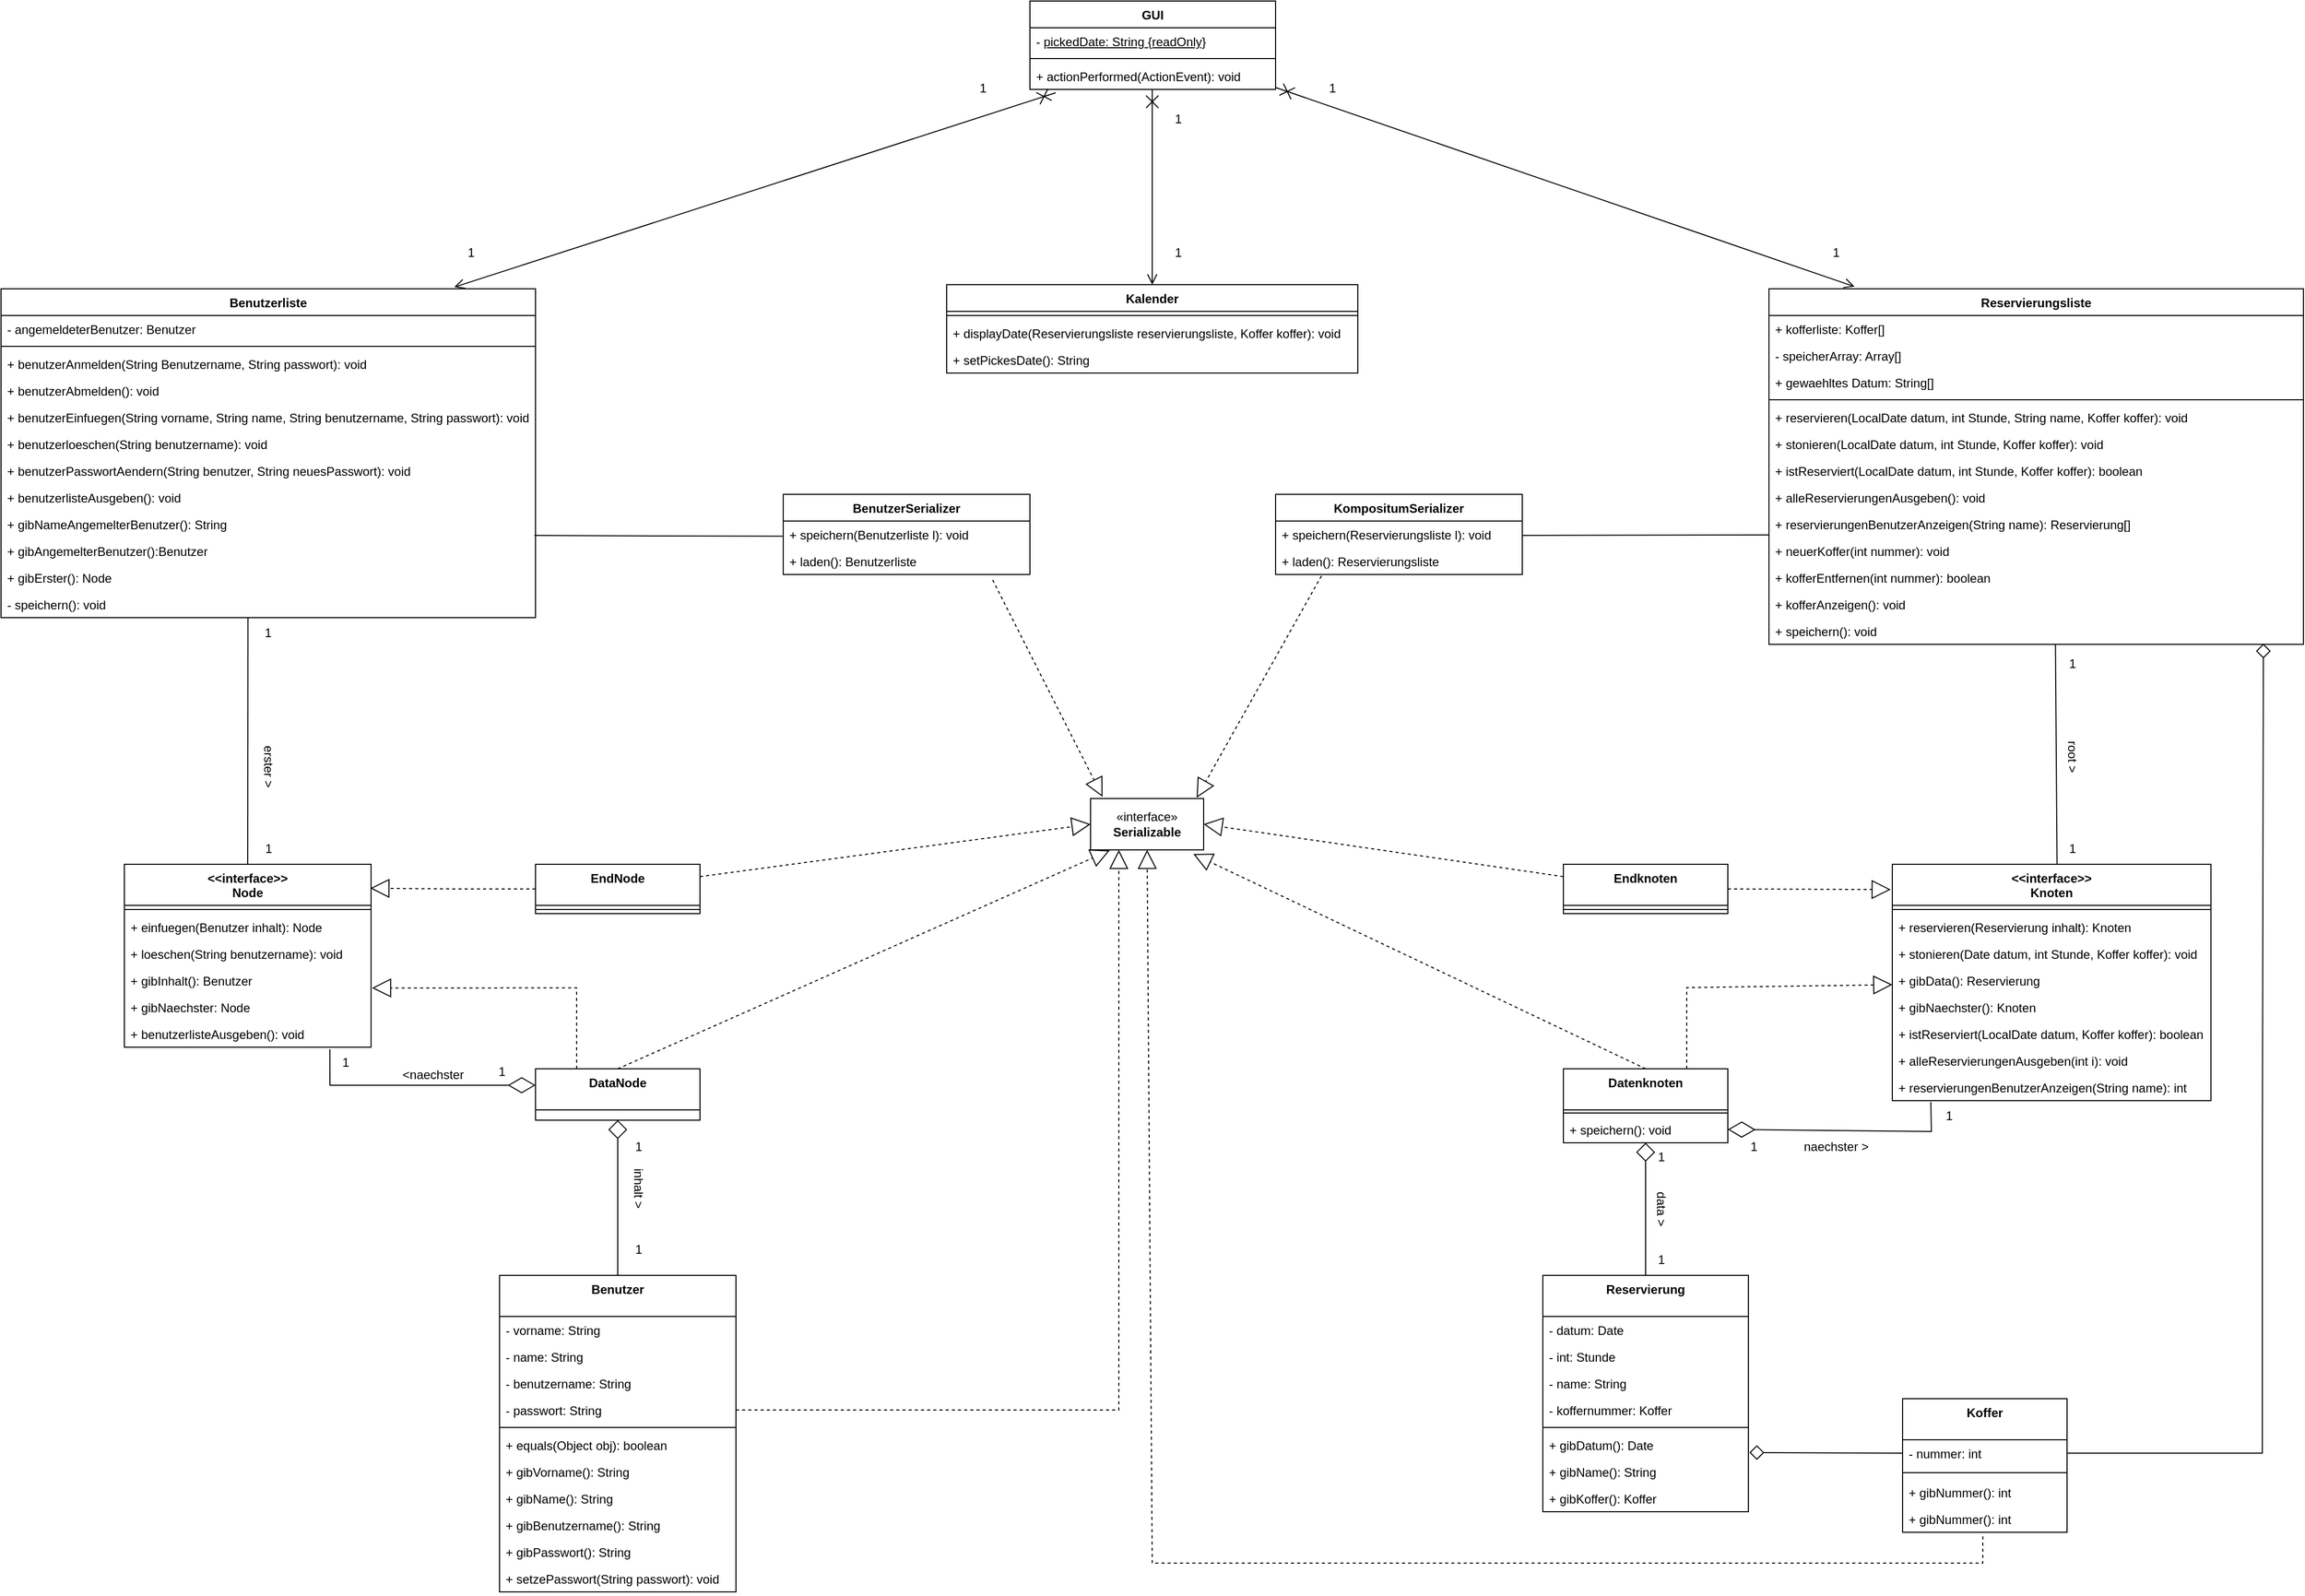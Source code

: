 <mxfile version="21.8.1" type="github">
  <diagram name="Seite-1" id="2Pnt4BpfulIpVQop6G8H">
    <mxGraphModel dx="3320" dy="3745" grid="1" gridSize="10" guides="1" tooltips="1" connect="1" arrows="1" fold="1" page="1" pageScale="1" pageWidth="827" pageHeight="1169" math="0" shadow="0">
      <root>
        <mxCell id="0" />
        <mxCell id="1" parent="0" />
        <mxCell id="GG09bQPDJOTjV2dfAbOx-1" value="Reservierung" style="swimlane;fontStyle=1;align=center;verticalAlign=top;childLayout=stackLayout;horizontal=1;startSize=40;horizontalStack=0;resizeParent=1;resizeParentMax=0;resizeLast=0;collapsible=1;marginBottom=0;" parent="1" vertex="1">
          <mxGeometry x="1621" y="1550" width="200" height="230" as="geometry" />
        </mxCell>
        <mxCell id="GG09bQPDJOTjV2dfAbOx-2" value="- datum: Date&#xa;" style="text;strokeColor=none;fillColor=none;align=left;verticalAlign=top;spacingLeft=4;spacingRight=4;overflow=hidden;rotatable=0;points=[[0,0.5],[1,0.5]];portConstraint=eastwest;" parent="GG09bQPDJOTjV2dfAbOx-1" vertex="1">
          <mxGeometry y="40" width="200" height="26" as="geometry" />
        </mxCell>
        <mxCell id="kT-lGZq59A2PqVAVqNMU-1" value="- int: Stunde" style="text;strokeColor=none;fillColor=none;align=left;verticalAlign=top;spacingLeft=4;spacingRight=4;overflow=hidden;rotatable=0;points=[[0,0.5],[1,0.5]];portConstraint=eastwest;" parent="GG09bQPDJOTjV2dfAbOx-1" vertex="1">
          <mxGeometry y="66" width="200" height="26" as="geometry" />
        </mxCell>
        <mxCell id="GG09bQPDJOTjV2dfAbOx-3" value="- name: String" style="text;strokeColor=none;fillColor=none;align=left;verticalAlign=top;spacingLeft=4;spacingRight=4;overflow=hidden;rotatable=0;points=[[0,0.5],[1,0.5]];portConstraint=eastwest;" parent="GG09bQPDJOTjV2dfAbOx-1" vertex="1">
          <mxGeometry y="92" width="200" height="26" as="geometry" />
        </mxCell>
        <mxCell id="GG09bQPDJOTjV2dfAbOx-4" value="- koffernummer: Koffer" style="text;strokeColor=none;fillColor=none;align=left;verticalAlign=top;spacingLeft=4;spacingRight=4;overflow=hidden;rotatable=0;points=[[0,0.5],[1,0.5]];portConstraint=eastwest;" parent="GG09bQPDJOTjV2dfAbOx-1" vertex="1">
          <mxGeometry y="118" width="200" height="26" as="geometry" />
        </mxCell>
        <mxCell id="GG09bQPDJOTjV2dfAbOx-5" value="" style="line;strokeWidth=1;fillColor=none;align=left;verticalAlign=middle;spacingTop=-1;spacingLeft=3;spacingRight=3;rotatable=0;labelPosition=right;points=[];portConstraint=eastwest;strokeColor=inherit;" parent="GG09bQPDJOTjV2dfAbOx-1" vertex="1">
          <mxGeometry y="144" width="200" height="8" as="geometry" />
        </mxCell>
        <mxCell id="GG09bQPDJOTjV2dfAbOx-6" value="+ gibDatum(): Date" style="text;strokeColor=none;fillColor=none;align=left;verticalAlign=top;spacingLeft=4;spacingRight=4;overflow=hidden;rotatable=0;points=[[0,0.5],[1,0.5]];portConstraint=eastwest;" parent="GG09bQPDJOTjV2dfAbOx-1" vertex="1">
          <mxGeometry y="152" width="200" height="26" as="geometry" />
        </mxCell>
        <mxCell id="KlfiDYNAokehNlhyUkAq-2" value="+ gibName(): String" style="text;strokeColor=none;fillColor=none;align=left;verticalAlign=top;spacingLeft=4;spacingRight=4;overflow=hidden;rotatable=0;points=[[0,0.5],[1,0.5]];portConstraint=eastwest;" parent="GG09bQPDJOTjV2dfAbOx-1" vertex="1">
          <mxGeometry y="178" width="200" height="26" as="geometry" />
        </mxCell>
        <mxCell id="KlfiDYNAokehNlhyUkAq-3" value="+ gibKoffer(): Koffer" style="text;strokeColor=none;fillColor=none;align=left;verticalAlign=top;spacingLeft=4;spacingRight=4;overflow=hidden;rotatable=0;points=[[0,0.5],[1,0.5]];portConstraint=eastwest;" parent="GG09bQPDJOTjV2dfAbOx-1" vertex="1">
          <mxGeometry y="204" width="200" height="26" as="geometry" />
        </mxCell>
        <mxCell id="GG09bQPDJOTjV2dfAbOx-7" value="Reservierungsliste" style="swimlane;fontStyle=1;align=center;verticalAlign=top;childLayout=stackLayout;horizontal=1;startSize=26;horizontalStack=0;resizeParent=1;resizeParentMax=0;resizeLast=0;collapsible=1;marginBottom=0;" parent="1" vertex="1">
          <mxGeometry x="1841" y="590" width="520" height="346" as="geometry" />
        </mxCell>
        <mxCell id="GG09bQPDJOTjV2dfAbOx-8" value="+ kofferliste: Koffer[]" style="text;strokeColor=none;fillColor=none;align=left;verticalAlign=top;spacingLeft=4;spacingRight=4;overflow=hidden;rotatable=0;points=[[0,0.5],[1,0.5]];portConstraint=eastwest;" parent="GG09bQPDJOTjV2dfAbOx-7" vertex="1">
          <mxGeometry y="26" width="520" height="26" as="geometry" />
        </mxCell>
        <mxCell id="srKQBvNYtge3SuWGFt8Q-2" value="- speicherArray: Array[]" style="text;strokeColor=none;fillColor=none;align=left;verticalAlign=top;spacingLeft=4;spacingRight=4;overflow=hidden;rotatable=0;points=[[0,0.5],[1,0.5]];portConstraint=eastwest;" parent="GG09bQPDJOTjV2dfAbOx-7" vertex="1">
          <mxGeometry y="52" width="520" height="26" as="geometry" />
        </mxCell>
        <mxCell id="srKQBvNYtge3SuWGFt8Q-1" value="+ gewaehltes Datum: String[]" style="text;strokeColor=none;fillColor=none;align=left;verticalAlign=top;spacingLeft=4;spacingRight=4;overflow=hidden;rotatable=0;points=[[0,0.5],[1,0.5]];portConstraint=eastwest;" parent="GG09bQPDJOTjV2dfAbOx-7" vertex="1">
          <mxGeometry y="78" width="520" height="26" as="geometry" />
        </mxCell>
        <mxCell id="GG09bQPDJOTjV2dfAbOx-9" value="" style="line;strokeWidth=1;fillColor=none;align=left;verticalAlign=middle;spacingTop=-1;spacingLeft=3;spacingRight=3;rotatable=0;labelPosition=right;points=[];portConstraint=eastwest;strokeColor=inherit;" parent="GG09bQPDJOTjV2dfAbOx-7" vertex="1">
          <mxGeometry y="104" width="520" height="8" as="geometry" />
        </mxCell>
        <mxCell id="GG09bQPDJOTjV2dfAbOx-10" value="+ reservieren(LocalDate datum, int Stunde, String name, Koffer koffer): void" style="text;strokeColor=none;fillColor=none;align=left;verticalAlign=top;spacingLeft=4;spacingRight=4;overflow=hidden;rotatable=0;points=[[0,0.5],[1,0.5]];portConstraint=eastwest;" parent="GG09bQPDJOTjV2dfAbOx-7" vertex="1">
          <mxGeometry y="112" width="520" height="26" as="geometry" />
        </mxCell>
        <mxCell id="GG09bQPDJOTjV2dfAbOx-11" value="+ stonieren(LocalDate datum, int Stunde, Koffer koffer): void" style="text;strokeColor=none;fillColor=none;align=left;verticalAlign=top;spacingLeft=4;spacingRight=4;overflow=hidden;rotatable=0;points=[[0,0.5],[1,0.5]];portConstraint=eastwest;" parent="GG09bQPDJOTjV2dfAbOx-7" vertex="1">
          <mxGeometry y="138" width="520" height="26" as="geometry" />
        </mxCell>
        <mxCell id="DYJYWBsRvA1DzsSXrWgL-1" value="+ istReserviert(LocalDate datum, int Stunde, Koffer koffer): boolean" style="text;strokeColor=none;fillColor=none;align=left;verticalAlign=top;spacingLeft=4;spacingRight=4;overflow=hidden;rotatable=0;points=[[0,0.5],[1,0.5]];portConstraint=eastwest;" parent="GG09bQPDJOTjV2dfAbOx-7" vertex="1">
          <mxGeometry y="164" width="520" height="26" as="geometry" />
        </mxCell>
        <mxCell id="srKQBvNYtge3SuWGFt8Q-3" value="+ alleReservierungenAusgeben(): void" style="text;strokeColor=none;fillColor=none;align=left;verticalAlign=top;spacingLeft=4;spacingRight=4;overflow=hidden;rotatable=0;points=[[0,0.5],[1,0.5]];portConstraint=eastwest;" parent="GG09bQPDJOTjV2dfAbOx-7" vertex="1">
          <mxGeometry y="190" width="520" height="26" as="geometry" />
        </mxCell>
        <mxCell id="6dYusDWklably0Wr-_sq-58" value="+ reservierungenBenutzerAnzeigen(String name): Reservierung[]" style="text;strokeColor=none;fillColor=none;align=left;verticalAlign=top;spacingLeft=4;spacingRight=4;overflow=hidden;rotatable=0;points=[[0,0.5],[1,0.5]];portConstraint=eastwest;" parent="GG09bQPDJOTjV2dfAbOx-7" vertex="1">
          <mxGeometry y="216" width="520" height="26" as="geometry" />
        </mxCell>
        <mxCell id="hLVEEf-DrDABM8D7n_xX-1" value="+ neuerKoffer(int nummer): void" style="text;strokeColor=none;fillColor=none;align=left;verticalAlign=top;spacingLeft=4;spacingRight=4;overflow=hidden;rotatable=0;points=[[0,0.5],[1,0.5]];portConstraint=eastwest;" parent="GG09bQPDJOTjV2dfAbOx-7" vertex="1">
          <mxGeometry y="242" width="520" height="26" as="geometry" />
        </mxCell>
        <mxCell id="hLVEEf-DrDABM8D7n_xX-3" value="+ kofferEntfernen(int nummer): boolean" style="text;strokeColor=none;fillColor=none;align=left;verticalAlign=top;spacingLeft=4;spacingRight=4;overflow=hidden;rotatable=0;points=[[0,0.5],[1,0.5]];portConstraint=eastwest;" parent="GG09bQPDJOTjV2dfAbOx-7" vertex="1">
          <mxGeometry y="268" width="520" height="26" as="geometry" />
        </mxCell>
        <mxCell id="hLVEEf-DrDABM8D7n_xX-2" value="+ kofferAnzeigen(): void" style="text;strokeColor=none;fillColor=none;align=left;verticalAlign=top;spacingLeft=4;spacingRight=4;overflow=hidden;rotatable=0;points=[[0,0.5],[1,0.5]];portConstraint=eastwest;" parent="GG09bQPDJOTjV2dfAbOx-7" vertex="1">
          <mxGeometry y="294" width="520" height="26" as="geometry" />
        </mxCell>
        <mxCell id="wRzsIxWEd2h5d38toLy1-11" value="+ speichern(): void" style="text;strokeColor=none;fillColor=none;align=left;verticalAlign=top;spacingLeft=4;spacingRight=4;overflow=hidden;rotatable=0;points=[[0,0.5],[1,0.5]];portConstraint=eastwest;" parent="GG09bQPDJOTjV2dfAbOx-7" vertex="1">
          <mxGeometry y="320" width="520" height="26" as="geometry" />
        </mxCell>
        <mxCell id="GG09bQPDJOTjV2dfAbOx-12" style="edgeStyle=orthogonalEdgeStyle;rounded=0;orthogonalLoop=1;jettySize=auto;html=1;exitX=0.5;exitY=0;exitDx=0;exitDy=0;entryX=0.5;entryY=1;entryDx=0;entryDy=0;endArrow=diamond;endFill=0;endSize=16;" parent="1" source="GG09bQPDJOTjV2dfAbOx-1" target="GG09bQPDJOTjV2dfAbOx-13" edge="1">
          <mxGeometry relative="1" as="geometry" />
        </mxCell>
        <mxCell id="GG09bQPDJOTjV2dfAbOx-13" value="Datenknoten" style="swimlane;fontStyle=1;align=center;verticalAlign=top;childLayout=stackLayout;horizontal=1;startSize=40;horizontalStack=0;resizeParent=1;resizeParentMax=0;resizeLast=0;collapsible=1;marginBottom=0;" parent="1" vertex="1">
          <mxGeometry x="1641" y="1349" width="160" height="72" as="geometry" />
        </mxCell>
        <mxCell id="GG09bQPDJOTjV2dfAbOx-15" value="" style="line;strokeWidth=1;fillColor=none;align=left;verticalAlign=middle;spacingTop=-1;spacingLeft=3;spacingRight=3;rotatable=0;labelPosition=right;points=[];portConstraint=eastwest;strokeColor=inherit;" parent="GG09bQPDJOTjV2dfAbOx-13" vertex="1">
          <mxGeometry y="40" width="160" height="6" as="geometry" />
        </mxCell>
        <mxCell id="wRzsIxWEd2h5d38toLy1-22" value="+ speichern(): void" style="text;strokeColor=none;fillColor=none;align=left;verticalAlign=top;spacingLeft=4;spacingRight=4;overflow=hidden;rotatable=0;points=[[0,0.5],[1,0.5]];portConstraint=eastwest;" parent="GG09bQPDJOTjV2dfAbOx-13" vertex="1">
          <mxGeometry y="46" width="160" height="26" as="geometry" />
        </mxCell>
        <mxCell id="GG09bQPDJOTjV2dfAbOx-18" value="1" style="text;html=1;align=center;verticalAlign=middle;resizable=0;points=[];autosize=1;strokeColor=none;fillColor=none;" parent="1" vertex="1">
          <mxGeometry x="1401" y="380" width="30" height="30" as="geometry" />
        </mxCell>
        <mxCell id="GG09bQPDJOTjV2dfAbOx-19" value="naechster &amp;gt;" style="text;html=1;align=center;verticalAlign=middle;resizable=0;points=[];autosize=1;strokeColor=none;fillColor=none;" parent="1" vertex="1">
          <mxGeometry x="1861" y="1410" width="90" height="30" as="geometry" />
        </mxCell>
        <mxCell id="GG09bQPDJOTjV2dfAbOx-20" value="Endknoten" style="swimlane;fontStyle=1;align=center;verticalAlign=top;childLayout=stackLayout;horizontal=1;startSize=40;horizontalStack=0;resizeParent=1;resizeParentMax=0;resizeLast=0;collapsible=1;marginBottom=0;" parent="1" vertex="1">
          <mxGeometry x="1641" y="1150" width="160" height="48" as="geometry" />
        </mxCell>
        <mxCell id="GG09bQPDJOTjV2dfAbOx-22" value="" style="line;strokeWidth=1;fillColor=none;align=left;verticalAlign=middle;spacingTop=-1;spacingLeft=3;spacingRight=3;rotatable=0;labelPosition=right;points=[];portConstraint=eastwest;strokeColor=inherit;" parent="GG09bQPDJOTjV2dfAbOx-20" vertex="1">
          <mxGeometry y="40" width="160" height="8" as="geometry" />
        </mxCell>
        <mxCell id="GG09bQPDJOTjV2dfAbOx-24" value="&lt;&lt;interface&gt;&gt;&#xa;Knoten" style="swimlane;fontStyle=1;align=center;verticalAlign=top;childLayout=stackLayout;horizontal=1;startSize=40;horizontalStack=0;resizeParent=1;resizeParentMax=0;resizeLast=0;collapsible=1;marginBottom=0;" parent="1" vertex="1">
          <mxGeometry x="1961" y="1150" width="310" height="230" as="geometry" />
        </mxCell>
        <mxCell id="GG09bQPDJOTjV2dfAbOx-26" value="" style="line;strokeWidth=1;fillColor=none;align=left;verticalAlign=middle;spacingTop=-1;spacingLeft=3;spacingRight=3;rotatable=0;labelPosition=right;points=[];portConstraint=eastwest;strokeColor=inherit;" parent="GG09bQPDJOTjV2dfAbOx-24" vertex="1">
          <mxGeometry y="40" width="310" height="8" as="geometry" />
        </mxCell>
        <mxCell id="GG09bQPDJOTjV2dfAbOx-27" value="+ reservieren(Reservierung inhalt): Knoten" style="text;strokeColor=none;fillColor=none;align=left;verticalAlign=top;spacingLeft=4;spacingRight=4;overflow=hidden;rotatable=0;points=[[0,0.5],[1,0.5]];portConstraint=eastwest;" parent="GG09bQPDJOTjV2dfAbOx-24" vertex="1">
          <mxGeometry y="48" width="310" height="26" as="geometry" />
        </mxCell>
        <mxCell id="hLVEEf-DrDABM8D7n_xX-4" value="+ stonieren(Date datum, int Stunde, Koffer koffer): void" style="text;strokeColor=none;fillColor=none;align=left;verticalAlign=top;spacingLeft=4;spacingRight=4;overflow=hidden;rotatable=0;points=[[0,0.5],[1,0.5]];portConstraint=eastwest;" parent="GG09bQPDJOTjV2dfAbOx-24" vertex="1">
          <mxGeometry y="74" width="310" height="26" as="geometry" />
        </mxCell>
        <mxCell id="hLVEEf-DrDABM8D7n_xX-5" value="+ gibData(): Reservierung" style="text;strokeColor=none;fillColor=none;align=left;verticalAlign=top;spacingLeft=4;spacingRight=4;overflow=hidden;rotatable=0;points=[[0,0.5],[1,0.5]];portConstraint=eastwest;" parent="GG09bQPDJOTjV2dfAbOx-24" vertex="1">
          <mxGeometry y="100" width="310" height="26" as="geometry" />
        </mxCell>
        <mxCell id="hLVEEf-DrDABM8D7n_xX-6" value="+ gibNaechster(): Knoten" style="text;strokeColor=none;fillColor=none;align=left;verticalAlign=top;spacingLeft=4;spacingRight=4;overflow=hidden;rotatable=0;points=[[0,0.5],[1,0.5]];portConstraint=eastwest;" parent="GG09bQPDJOTjV2dfAbOx-24" vertex="1">
          <mxGeometry y="126" width="310" height="26" as="geometry" />
        </mxCell>
        <mxCell id="srKQBvNYtge3SuWGFt8Q-4" value="+ istReserviert(LocalDate datum, Koffer koffer): boolean" style="text;strokeColor=none;fillColor=none;align=left;verticalAlign=top;spacingLeft=4;spacingRight=4;overflow=hidden;rotatable=0;points=[[0,0.5],[1,0.5]];portConstraint=eastwest;" parent="GG09bQPDJOTjV2dfAbOx-24" vertex="1">
          <mxGeometry y="152" width="310" height="26" as="geometry" />
        </mxCell>
        <mxCell id="srKQBvNYtge3SuWGFt8Q-5" value="+ alleReservierungenAusgeben(int i): void" style="text;strokeColor=none;fillColor=none;align=left;verticalAlign=top;spacingLeft=4;spacingRight=4;overflow=hidden;rotatable=0;points=[[0,0.5],[1,0.5]];portConstraint=eastwest;" parent="GG09bQPDJOTjV2dfAbOx-24" vertex="1">
          <mxGeometry y="178" width="310" height="26" as="geometry" />
        </mxCell>
        <mxCell id="6dYusDWklably0Wr-_sq-65" value="+ reservierungenBenutzerAnzeigen(String name): int" style="text;strokeColor=none;fillColor=none;align=left;verticalAlign=top;spacingLeft=4;spacingRight=4;overflow=hidden;rotatable=0;points=[[0,0.5],[1,0.5]];portConstraint=eastwest;" parent="GG09bQPDJOTjV2dfAbOx-24" vertex="1">
          <mxGeometry y="204" width="310" height="26" as="geometry" />
        </mxCell>
        <mxCell id="GG09bQPDJOTjV2dfAbOx-28" value="" style="endArrow=block;endSize=16;endFill=0;html=1;rounded=0;dashed=1;entryX=-0.005;entryY=0.107;entryDx=0;entryDy=0;entryPerimeter=0;exitX=1;exitY=0.5;exitDx=0;exitDy=0;" parent="1" source="GG09bQPDJOTjV2dfAbOx-20" target="GG09bQPDJOTjV2dfAbOx-24" edge="1">
          <mxGeometry width="160" relative="1" as="geometry">
            <mxPoint x="1731" y="1181" as="sourcePoint" />
            <mxPoint x="1281" y="650.0" as="targetPoint" />
          </mxGeometry>
        </mxCell>
        <mxCell id="GG09bQPDJOTjV2dfAbOx-29" value="" style="endArrow=block;endSize=16;endFill=0;html=1;rounded=0;exitX=0.75;exitY=0;exitDx=0;exitDy=0;dashed=1;" parent="1" source="GG09bQPDJOTjV2dfAbOx-13" target="GG09bQPDJOTjV2dfAbOx-24" edge="1">
          <mxGeometry width="160" relative="1" as="geometry">
            <mxPoint x="1301" y="720" as="sourcePoint" />
            <mxPoint x="1378.76" y="642.002" as="targetPoint" />
            <Array as="points">
              <mxPoint x="1761" y="1270" />
            </Array>
          </mxGeometry>
        </mxCell>
        <mxCell id="GG09bQPDJOTjV2dfAbOx-30" value="root &amp;gt;" style="text;html=1;align=center;verticalAlign=middle;resizable=0;points=[];autosize=1;strokeColor=none;fillColor=none;rotation=90;" parent="1" vertex="1">
          <mxGeometry x="2111" y="1030" width="50" height="30" as="geometry" />
        </mxCell>
        <mxCell id="GG09bQPDJOTjV2dfAbOx-31" value="1" style="text;html=1;align=center;verticalAlign=middle;resizable=0;points=[];autosize=1;strokeColor=none;fillColor=none;" parent="1" vertex="1">
          <mxGeometry x="2121" y="940" width="30" height="30" as="geometry" />
        </mxCell>
        <mxCell id="GG09bQPDJOTjV2dfAbOx-32" value="data &amp;gt;" style="text;html=1;align=center;verticalAlign=middle;resizable=0;points=[];autosize=1;strokeColor=none;fillColor=none;rotation=90;" parent="1" vertex="1">
          <mxGeometry x="1706" y="1470" width="60" height="30" as="geometry" />
        </mxCell>
        <mxCell id="GG09bQPDJOTjV2dfAbOx-33" value="1" style="text;html=1;align=center;verticalAlign=middle;resizable=0;points=[];autosize=1;strokeColor=none;fillColor=none;" parent="1" vertex="1">
          <mxGeometry x="1721" y="1520" width="30" height="30" as="geometry" />
        </mxCell>
        <mxCell id="GG09bQPDJOTjV2dfAbOx-34" value="Koffer" style="swimlane;fontStyle=1;align=center;verticalAlign=top;childLayout=stackLayout;horizontal=1;startSize=40;horizontalStack=0;resizeParent=1;resizeParentMax=0;resizeLast=0;collapsible=1;marginBottom=0;" parent="1" vertex="1">
          <mxGeometry x="1971" y="1670" width="160" height="130" as="geometry" />
        </mxCell>
        <mxCell id="GG09bQPDJOTjV2dfAbOx-35" value="- nummer: int" style="text;strokeColor=none;fillColor=none;align=left;verticalAlign=top;spacingLeft=4;spacingRight=4;overflow=hidden;rotatable=0;points=[[0,0.5],[1,0.5]];portConstraint=eastwest;" parent="GG09bQPDJOTjV2dfAbOx-34" vertex="1">
          <mxGeometry y="40" width="160" height="26" as="geometry" />
        </mxCell>
        <mxCell id="GG09bQPDJOTjV2dfAbOx-36" value="" style="line;strokeWidth=1;fillColor=none;align=left;verticalAlign=middle;spacingTop=-1;spacingLeft=3;spacingRight=3;rotatable=0;labelPosition=right;points=[];portConstraint=eastwest;strokeColor=inherit;" parent="GG09bQPDJOTjV2dfAbOx-34" vertex="1">
          <mxGeometry y="66" width="160" height="12" as="geometry" />
        </mxCell>
        <mxCell id="-Z-XoY6Hy67f1oEPYJGS-16" value="+ gibNummer(): int" style="text;strokeColor=none;fillColor=none;align=left;verticalAlign=top;spacingLeft=4;spacingRight=4;overflow=hidden;rotatable=0;points=[[0,0.5],[1,0.5]];portConstraint=eastwest;" parent="GG09bQPDJOTjV2dfAbOx-34" vertex="1">
          <mxGeometry y="78" width="160" height="26" as="geometry" />
        </mxCell>
        <mxCell id="wRzsIxWEd2h5d38toLy1-21" value="+ gibNummer(): int" style="text;strokeColor=none;fillColor=none;align=left;verticalAlign=top;spacingLeft=4;spacingRight=4;overflow=hidden;rotatable=0;points=[[0,0.5],[1,0.5]];portConstraint=eastwest;" parent="GG09bQPDJOTjV2dfAbOx-34" vertex="1">
          <mxGeometry y="104" width="160" height="26" as="geometry" />
        </mxCell>
        <mxCell id="GG09bQPDJOTjV2dfAbOx-39" value="1" style="text;html=1;align=center;verticalAlign=middle;resizable=0;points=[];autosize=1;strokeColor=none;fillColor=none;" parent="1" vertex="1">
          <mxGeometry x="2121" y="1120" width="30" height="30" as="geometry" />
        </mxCell>
        <mxCell id="hLVEEf-DrDABM8D7n_xX-11" value="1" style="text;html=1;align=center;verticalAlign=middle;resizable=0;points=[];autosize=1;strokeColor=none;fillColor=none;" parent="1" vertex="1">
          <mxGeometry x="1891" y="540" width="30" height="30" as="geometry" />
        </mxCell>
        <mxCell id="hLVEEf-DrDABM8D7n_xX-12" value="" style="endArrow=diamond;endSize=12;html=1;rounded=0;endFill=0;exitX=0;exitY=0.5;exitDx=0;exitDy=0;entryX=1.005;entryY=0.784;entryDx=0;entryDy=0;entryPerimeter=0;" parent="1" source="GG09bQPDJOTjV2dfAbOx-35" target="GG09bQPDJOTjV2dfAbOx-6" edge="1">
          <mxGeometry width="160" relative="1" as="geometry">
            <mxPoint x="1191" y="1037" as="sourcePoint" />
            <mxPoint x="1421" y="1078" as="targetPoint" />
          </mxGeometry>
        </mxCell>
        <mxCell id="hLVEEf-DrDABM8D7n_xX-13" value="" style="endArrow=diamond;endSize=12;html=1;rounded=0;endFill=0;exitX=1;exitY=0.5;exitDx=0;exitDy=0;entryX=0.925;entryY=0.974;entryDx=0;entryDy=0;entryPerimeter=0;" parent="1" source="GG09bQPDJOTjV2dfAbOx-35" target="wRzsIxWEd2h5d38toLy1-11" edge="1">
          <mxGeometry width="160" relative="1" as="geometry">
            <mxPoint x="1091" y="1022.66" as="sourcePoint" />
            <mxPoint x="2231" y="990" as="targetPoint" />
            <Array as="points">
              <mxPoint x="2321" y="1723" />
              <mxPoint x="2321" y="1440" />
            </Array>
          </mxGeometry>
        </mxCell>
        <mxCell id="wRzsIxWEd2h5d38toLy1-1" value="KompositumSerializer" style="swimlane;fontStyle=1;align=center;verticalAlign=top;childLayout=stackLayout;horizontal=1;startSize=26;horizontalStack=0;resizeParent=1;resizeParentMax=0;resizeLast=0;collapsible=1;marginBottom=0;whiteSpace=wrap;html=1;" parent="1" vertex="1">
          <mxGeometry x="1361" y="790" width="240" height="78" as="geometry" />
        </mxCell>
        <mxCell id="wRzsIxWEd2h5d38toLy1-2" value="+ speichern(Reservierungsliste l): void" style="text;strokeColor=none;fillColor=none;align=left;verticalAlign=top;spacingLeft=4;spacingRight=4;overflow=hidden;rotatable=0;points=[[0,0.5],[1,0.5]];portConstraint=eastwest;whiteSpace=wrap;html=1;" parent="wRzsIxWEd2h5d38toLy1-1" vertex="1">
          <mxGeometry y="26" width="240" height="26" as="geometry" />
        </mxCell>
        <mxCell id="wRzsIxWEd2h5d38toLy1-3" value="+ laden(): Reservierungsliste" style="text;strokeColor=none;fillColor=none;align=left;verticalAlign=top;spacingLeft=4;spacingRight=4;overflow=hidden;rotatable=0;points=[[0,0.5],[1,0.5]];portConstraint=eastwest;whiteSpace=wrap;html=1;" parent="wRzsIxWEd2h5d38toLy1-1" vertex="1">
          <mxGeometry y="52" width="240" height="26" as="geometry" />
        </mxCell>
        <mxCell id="wRzsIxWEd2h5d38toLy1-4" value="«interface»&lt;br&gt;&lt;b&gt;Serializable&lt;/b&gt;" style="html=1;whiteSpace=wrap;" parent="1" vertex="1">
          <mxGeometry x="1181" y="1086" width="110" height="50" as="geometry" />
        </mxCell>
        <mxCell id="wRzsIxWEd2h5d38toLy1-6" value="" style="endArrow=block;endSize=16;endFill=0;html=1;rounded=0;exitX=0.488;exitY=1.154;exitDx=0;exitDy=0;entryX=0.5;entryY=1;entryDx=0;entryDy=0;dashed=1;exitPerimeter=0;" parent="1" source="wRzsIxWEd2h5d38toLy1-21" target="wRzsIxWEd2h5d38toLy1-4" edge="1">
          <mxGeometry width="160" relative="1" as="geometry">
            <mxPoint x="1251" y="913" as="sourcePoint" />
            <mxPoint x="1151" y="765" as="targetPoint" />
            <Array as="points">
              <mxPoint x="2049" y="1830" />
              <mxPoint x="1241" y="1830" />
            </Array>
          </mxGeometry>
        </mxCell>
        <mxCell id="wRzsIxWEd2h5d38toLy1-8" value="" style="endArrow=block;endSize=16;endFill=0;html=1;rounded=0;exitX=0.5;exitY=0;exitDx=0;exitDy=0;dashed=1;" parent="1" source="GG09bQPDJOTjV2dfAbOx-13" edge="1">
          <mxGeometry width="160" relative="1" as="geometry">
            <mxPoint x="1489" y="828" as="sourcePoint" />
            <mxPoint x="1281" y="1140" as="targetPoint" />
          </mxGeometry>
        </mxCell>
        <mxCell id="wRzsIxWEd2h5d38toLy1-9" value="" style="endArrow=block;endSize=16;endFill=0;html=1;rounded=0;entryX=0.938;entryY=-0.014;entryDx=0;entryDy=0;dashed=1;entryPerimeter=0;exitX=0.186;exitY=1.052;exitDx=0;exitDy=0;exitPerimeter=0;" parent="1" source="wRzsIxWEd2h5d38toLy1-3" target="wRzsIxWEd2h5d38toLy1-4" edge="1">
          <mxGeometry width="160" relative="1" as="geometry">
            <mxPoint x="1086" y="690" as="sourcePoint" />
            <mxPoint x="981" y="773" as="targetPoint" />
          </mxGeometry>
        </mxCell>
        <mxCell id="wRzsIxWEd2h5d38toLy1-10" value="" style="endArrow=block;endSize=16;endFill=0;html=1;rounded=0;exitX=0;exitY=0.25;exitDx=0;exitDy=0;entryX=1;entryY=0.5;entryDx=0;entryDy=0;dashed=1;" parent="1" source="GG09bQPDJOTjV2dfAbOx-20" target="wRzsIxWEd2h5d38toLy1-4" edge="1">
          <mxGeometry width="160" relative="1" as="geometry">
            <mxPoint x="1101" y="980" as="sourcePoint" />
            <mxPoint x="1096" y="790" as="targetPoint" />
          </mxGeometry>
        </mxCell>
        <mxCell id="wRzsIxWEd2h5d38toLy1-13" value="" style="endArrow=none;html=1;strokeWidth=1;rounded=0;exitX=-0.001;exitY=0.906;exitDx=0;exitDy=0;exitPerimeter=0;" parent="1" source="6dYusDWklably0Wr-_sq-58" edge="1">
          <mxGeometry width="50" height="50" relative="1" as="geometry">
            <mxPoint x="901" y="780" as="sourcePoint" />
            <mxPoint x="1601" y="830" as="targetPoint" />
          </mxGeometry>
        </mxCell>
        <mxCell id="HfCsK1fA1GeoR-2jATR1-1" value="Benutzerliste" style="swimlane;fontStyle=1;align=center;verticalAlign=top;childLayout=stackLayout;horizontal=1;startSize=26;horizontalStack=0;resizeParent=1;resizeParentMax=0;resizeLast=0;collapsible=1;marginBottom=0;" parent="1" vertex="1">
          <mxGeometry x="121" y="590" width="520" height="320" as="geometry" />
        </mxCell>
        <mxCell id="6dYusDWklably0Wr-_sq-12" value="- angemeldeterBenutzer: Benutzer" style="text;strokeColor=none;fillColor=none;align=left;verticalAlign=top;spacingLeft=4;spacingRight=4;overflow=hidden;rotatable=0;points=[[0,0.5],[1,0.5]];portConstraint=eastwest;" parent="HfCsK1fA1GeoR-2jATR1-1" vertex="1">
          <mxGeometry y="26" width="520" height="26" as="geometry" />
        </mxCell>
        <mxCell id="HfCsK1fA1GeoR-2jATR1-3" value="" style="line;strokeWidth=1;fillColor=none;align=left;verticalAlign=middle;spacingTop=-1;spacingLeft=3;spacingRight=3;rotatable=0;labelPosition=right;points=[];portConstraint=eastwest;strokeColor=inherit;" parent="HfCsK1fA1GeoR-2jATR1-1" vertex="1">
          <mxGeometry y="52" width="520" height="8" as="geometry" />
        </mxCell>
        <mxCell id="HfCsK1fA1GeoR-2jATR1-4" value="+ benutzerAnmelden(String Benutzername, String passwort): void" style="text;strokeColor=none;fillColor=none;align=left;verticalAlign=top;spacingLeft=4;spacingRight=4;overflow=hidden;rotatable=0;points=[[0,0.5],[1,0.5]];portConstraint=eastwest;" parent="HfCsK1fA1GeoR-2jATR1-1" vertex="1">
          <mxGeometry y="60" width="520" height="26" as="geometry" />
        </mxCell>
        <mxCell id="6dYusDWklably0Wr-_sq-13" value="+ benutzerAbmelden(): void" style="text;strokeColor=none;fillColor=none;align=left;verticalAlign=top;spacingLeft=4;spacingRight=4;overflow=hidden;rotatable=0;points=[[0,0.5],[1,0.5]];portConstraint=eastwest;" parent="HfCsK1fA1GeoR-2jATR1-1" vertex="1">
          <mxGeometry y="86" width="520" height="26" as="geometry" />
        </mxCell>
        <mxCell id="6dYusDWklably0Wr-_sq-14" value="+ benutzerEinfuegen(String vorname, String name, String benutzername, String passwort): void" style="text;strokeColor=none;fillColor=none;align=left;verticalAlign=top;spacingLeft=4;spacingRight=4;overflow=hidden;rotatable=0;points=[[0,0.5],[1,0.5]];portConstraint=eastwest;" parent="HfCsK1fA1GeoR-2jATR1-1" vertex="1">
          <mxGeometry y="112" width="520" height="26" as="geometry" />
        </mxCell>
        <mxCell id="6dYusDWklably0Wr-_sq-15" value="+ benutzerloeschen(String benutzername): void" style="text;strokeColor=none;fillColor=none;align=left;verticalAlign=top;spacingLeft=4;spacingRight=4;overflow=hidden;rotatable=0;points=[[0,0.5],[1,0.5]];portConstraint=eastwest;" parent="HfCsK1fA1GeoR-2jATR1-1" vertex="1">
          <mxGeometry y="138" width="520" height="26" as="geometry" />
        </mxCell>
        <mxCell id="6dYusDWklably0Wr-_sq-16" value="+ benutzerPasswortAendern(String benutzer, String neuesPasswort): void" style="text;strokeColor=none;fillColor=none;align=left;verticalAlign=top;spacingLeft=4;spacingRight=4;overflow=hidden;rotatable=0;points=[[0,0.5],[1,0.5]];portConstraint=eastwest;" parent="HfCsK1fA1GeoR-2jATR1-1" vertex="1">
          <mxGeometry y="164" width="520" height="26" as="geometry" />
        </mxCell>
        <mxCell id="6dYusDWklably0Wr-_sq-17" value="+ benutzerlisteAusgeben(): void" style="text;strokeColor=none;fillColor=none;align=left;verticalAlign=top;spacingLeft=4;spacingRight=4;overflow=hidden;rotatable=0;points=[[0,0.5],[1,0.5]];portConstraint=eastwest;" parent="HfCsK1fA1GeoR-2jATR1-1" vertex="1">
          <mxGeometry y="190" width="520" height="26" as="geometry" />
        </mxCell>
        <mxCell id="6dYusDWklably0Wr-_sq-18" value="+ gibNameAngemelterBenutzer(): String" style="text;strokeColor=none;fillColor=none;align=left;verticalAlign=top;spacingLeft=4;spacingRight=4;overflow=hidden;rotatable=0;points=[[0,0.5],[1,0.5]];portConstraint=eastwest;" parent="HfCsK1fA1GeoR-2jATR1-1" vertex="1">
          <mxGeometry y="216" width="520" height="26" as="geometry" />
        </mxCell>
        <mxCell id="srKQBvNYtge3SuWGFt8Q-11" value="+ gibAngemelterBenutzer():Benutzer" style="text;strokeColor=none;fillColor=none;align=left;verticalAlign=top;spacingLeft=4;spacingRight=4;overflow=hidden;rotatable=0;points=[[0,0.5],[1,0.5]];portConstraint=eastwest;" parent="HfCsK1fA1GeoR-2jATR1-1" vertex="1">
          <mxGeometry y="242" width="520" height="26" as="geometry" />
        </mxCell>
        <mxCell id="6dYusDWklably0Wr-_sq-20" value="+ gibErster(): Node" style="text;strokeColor=none;fillColor=none;align=left;verticalAlign=top;spacingLeft=4;spacingRight=4;overflow=hidden;rotatable=0;points=[[0,0.5],[1,0.5]];portConstraint=eastwest;" parent="HfCsK1fA1GeoR-2jATR1-1" vertex="1">
          <mxGeometry y="268" width="520" height="26" as="geometry" />
        </mxCell>
        <mxCell id="6dYusDWklably0Wr-_sq-19" value="- speichern(): void" style="text;strokeColor=none;fillColor=none;align=left;verticalAlign=top;spacingLeft=4;spacingRight=4;overflow=hidden;rotatable=0;points=[[0,0.5],[1,0.5]];portConstraint=eastwest;" parent="HfCsK1fA1GeoR-2jATR1-1" vertex="1">
          <mxGeometry y="294" width="520" height="26" as="geometry" />
        </mxCell>
        <mxCell id="HfCsK1fA1GeoR-2jATR1-17" value="DataNode" style="swimlane;fontStyle=1;align=center;verticalAlign=top;childLayout=stackLayout;horizontal=1;startSize=40;horizontalStack=0;resizeParent=1;resizeParentMax=0;resizeLast=0;collapsible=1;marginBottom=0;" parent="1" vertex="1">
          <mxGeometry x="641" y="1349" width="160" height="50" as="geometry" />
        </mxCell>
        <mxCell id="6dYusDWklably0Wr-_sq-57" style="edgeStyle=orthogonalEdgeStyle;rounded=0;orthogonalLoop=1;jettySize=auto;html=1;exitX=0;exitY=0.5;exitDx=0;exitDy=0;entryX=0.997;entryY=0.131;entryDx=0;entryDy=0;entryPerimeter=0;endArrow=block;endFill=0;endSize=16;dashed=1;" parent="1" source="HfCsK1fA1GeoR-2jATR1-21" target="HfCsK1fA1GeoR-2jATR1-32" edge="1">
          <mxGeometry relative="1" as="geometry" />
        </mxCell>
        <mxCell id="HfCsK1fA1GeoR-2jATR1-21" value="EndNode" style="swimlane;fontStyle=1;align=center;verticalAlign=top;childLayout=stackLayout;horizontal=1;startSize=40;horizontalStack=0;resizeParent=1;resizeParentMax=0;resizeLast=0;collapsible=1;marginBottom=0;" parent="1" vertex="1">
          <mxGeometry x="641" y="1150" width="160" height="48" as="geometry" />
        </mxCell>
        <mxCell id="HfCsK1fA1GeoR-2jATR1-22" value="" style="line;strokeWidth=1;fillColor=none;align=left;verticalAlign=middle;spacingTop=-1;spacingLeft=3;spacingRight=3;rotatable=0;labelPosition=right;points=[];portConstraint=eastwest;strokeColor=inherit;" parent="HfCsK1fA1GeoR-2jATR1-21" vertex="1">
          <mxGeometry y="40" width="160" height="8" as="geometry" />
        </mxCell>
        <mxCell id="6dYusDWklably0Wr-_sq-28" style="edgeStyle=orthogonalEdgeStyle;rounded=0;orthogonalLoop=1;jettySize=auto;html=1;dashed=1;endArrow=block;endFill=0;endSize=16;entryX=0.25;entryY=1;entryDx=0;entryDy=0;exitX=1;exitY=0.5;exitDx=0;exitDy=0;" parent="1" source="6dYusDWklably0Wr-_sq-52" target="wRzsIxWEd2h5d38toLy1-4" edge="1">
          <mxGeometry relative="1" as="geometry">
            <mxPoint x="1221" y="1210" as="targetPoint" />
            <Array as="points">
              <mxPoint x="1209" y="1681" />
            </Array>
            <mxPoint x="621" y="1470" as="sourcePoint" />
          </mxGeometry>
        </mxCell>
        <mxCell id="6dYusDWklably0Wr-_sq-35" style="edgeStyle=orthogonalEdgeStyle;rounded=0;orthogonalLoop=1;jettySize=auto;html=1;endArrow=diamond;endFill=0;endSize=16;" parent="1" source="HfCsK1fA1GeoR-2jATR1-23" target="HfCsK1fA1GeoR-2jATR1-17" edge="1">
          <mxGeometry relative="1" as="geometry">
            <mxPoint x="733" y="1302" as="sourcePoint" />
            <Array as="points" />
          </mxGeometry>
        </mxCell>
        <mxCell id="HfCsK1fA1GeoR-2jATR1-23" value="Benutzer" style="swimlane;fontStyle=1;align=center;verticalAlign=top;childLayout=stackLayout;horizontal=1;startSize=40;horizontalStack=0;resizeParent=1;resizeParentMax=0;resizeLast=0;collapsible=1;marginBottom=0;" parent="1" vertex="1">
          <mxGeometry x="606" y="1550" width="230" height="308" as="geometry" />
        </mxCell>
        <mxCell id="HfCsK1fA1GeoR-2jATR1-24" value="- vorname: String" style="text;strokeColor=none;fillColor=none;align=left;verticalAlign=top;spacingLeft=4;spacingRight=4;overflow=hidden;rotatable=0;points=[[0,0.5],[1,0.5]];portConstraint=eastwest;" parent="HfCsK1fA1GeoR-2jATR1-23" vertex="1">
          <mxGeometry y="40" width="230" height="26" as="geometry" />
        </mxCell>
        <mxCell id="6dYusDWklably0Wr-_sq-50" value="- name: String" style="text;strokeColor=none;fillColor=none;align=left;verticalAlign=top;spacingLeft=4;spacingRight=4;overflow=hidden;rotatable=0;points=[[0,0.5],[1,0.5]];portConstraint=eastwest;" parent="HfCsK1fA1GeoR-2jATR1-23" vertex="1">
          <mxGeometry y="66" width="230" height="26" as="geometry" />
        </mxCell>
        <mxCell id="6dYusDWklably0Wr-_sq-51" value="- benutzername: String" style="text;strokeColor=none;fillColor=none;align=left;verticalAlign=top;spacingLeft=4;spacingRight=4;overflow=hidden;rotatable=0;points=[[0,0.5],[1,0.5]];portConstraint=eastwest;" parent="HfCsK1fA1GeoR-2jATR1-23" vertex="1">
          <mxGeometry y="92" width="230" height="26" as="geometry" />
        </mxCell>
        <mxCell id="6dYusDWklably0Wr-_sq-52" value="- passwort: String" style="text;strokeColor=none;fillColor=none;align=left;verticalAlign=top;spacingLeft=4;spacingRight=4;overflow=hidden;rotatable=0;points=[[0,0.5],[1,0.5]];portConstraint=eastwest;" parent="HfCsK1fA1GeoR-2jATR1-23" vertex="1">
          <mxGeometry y="118" width="230" height="26" as="geometry" />
        </mxCell>
        <mxCell id="HfCsK1fA1GeoR-2jATR1-27" value="" style="line;strokeWidth=1;fillColor=none;align=left;verticalAlign=middle;spacingTop=-1;spacingLeft=3;spacingRight=3;rotatable=0;labelPosition=right;points=[];portConstraint=eastwest;strokeColor=inherit;" parent="HfCsK1fA1GeoR-2jATR1-23" vertex="1">
          <mxGeometry y="144" width="230" height="8" as="geometry" />
        </mxCell>
        <mxCell id="HfCsK1fA1GeoR-2jATR1-28" value="+ equals(Object obj): boolean" style="text;strokeColor=none;fillColor=none;align=left;verticalAlign=top;spacingLeft=4;spacingRight=4;overflow=hidden;rotatable=0;points=[[0,0.5],[1,0.5]];portConstraint=eastwest;" parent="HfCsK1fA1GeoR-2jATR1-23" vertex="1">
          <mxGeometry y="152" width="230" height="26" as="geometry" />
        </mxCell>
        <mxCell id="srKQBvNYtge3SuWGFt8Q-18" value="+ gibVorname(): String" style="text;strokeColor=none;fillColor=none;align=left;verticalAlign=top;spacingLeft=4;spacingRight=4;overflow=hidden;rotatable=0;points=[[0,0.5],[1,0.5]];portConstraint=eastwest;" parent="HfCsK1fA1GeoR-2jATR1-23" vertex="1">
          <mxGeometry y="178" width="230" height="26" as="geometry" />
        </mxCell>
        <mxCell id="6dYusDWklably0Wr-_sq-53" value="+ gibName(): String" style="text;strokeColor=none;fillColor=none;align=left;verticalAlign=top;spacingLeft=4;spacingRight=4;overflow=hidden;rotatable=0;points=[[0,0.5],[1,0.5]];portConstraint=eastwest;" parent="HfCsK1fA1GeoR-2jATR1-23" vertex="1">
          <mxGeometry y="204" width="230" height="26" as="geometry" />
        </mxCell>
        <mxCell id="6dYusDWklably0Wr-_sq-54" value="+ gibBenutzername(): String" style="text;strokeColor=none;fillColor=none;align=left;verticalAlign=top;spacingLeft=4;spacingRight=4;overflow=hidden;rotatable=0;points=[[0,0.5],[1,0.5]];portConstraint=eastwest;" parent="HfCsK1fA1GeoR-2jATR1-23" vertex="1">
          <mxGeometry y="230" width="230" height="26" as="geometry" />
        </mxCell>
        <mxCell id="6dYusDWklably0Wr-_sq-55" value="+ gibPasswort(): String" style="text;strokeColor=none;fillColor=none;align=left;verticalAlign=top;spacingLeft=4;spacingRight=4;overflow=hidden;rotatable=0;points=[[0,0.5],[1,0.5]];portConstraint=eastwest;" parent="HfCsK1fA1GeoR-2jATR1-23" vertex="1">
          <mxGeometry y="256" width="230" height="26" as="geometry" />
        </mxCell>
        <mxCell id="6dYusDWklably0Wr-_sq-56" value="+ setzePasswort(String passwort): void" style="text;strokeColor=none;fillColor=none;align=left;verticalAlign=top;spacingLeft=4;spacingRight=4;overflow=hidden;rotatable=0;points=[[0,0.5],[1,0.5]];portConstraint=eastwest;" parent="HfCsK1fA1GeoR-2jATR1-23" vertex="1">
          <mxGeometry y="282" width="230" height="26" as="geometry" />
        </mxCell>
        <mxCell id="HfCsK1fA1GeoR-2jATR1-32" value="&lt;&lt;interface&gt;&gt;&#xa;Node" style="swimlane;fontStyle=1;align=center;verticalAlign=top;childLayout=stackLayout;horizontal=1;startSize=40;horizontalStack=0;resizeParent=1;resizeParentMax=0;resizeLast=0;collapsible=1;marginBottom=0;" parent="1" vertex="1">
          <mxGeometry x="241" y="1150" width="240" height="178" as="geometry" />
        </mxCell>
        <mxCell id="HfCsK1fA1GeoR-2jATR1-34" value="" style="line;strokeWidth=1;fillColor=none;align=left;verticalAlign=middle;spacingTop=-1;spacingLeft=3;spacingRight=3;rotatable=0;labelPosition=right;points=[];portConstraint=eastwest;strokeColor=inherit;" parent="HfCsK1fA1GeoR-2jATR1-32" vertex="1">
          <mxGeometry y="40" width="240" height="8" as="geometry" />
        </mxCell>
        <mxCell id="HfCsK1fA1GeoR-2jATR1-35" value="+ einfuegen(Benutzer inhalt): Node" style="text;strokeColor=none;fillColor=none;align=left;verticalAlign=top;spacingLeft=4;spacingRight=4;overflow=hidden;rotatable=0;points=[[0,0.5],[1,0.5]];portConstraint=eastwest;" parent="HfCsK1fA1GeoR-2jATR1-32" vertex="1">
          <mxGeometry y="48" width="240" height="26" as="geometry" />
        </mxCell>
        <mxCell id="6dYusDWklably0Wr-_sq-46" value="+ loeschen(String benutzername): void" style="text;strokeColor=none;fillColor=none;align=left;verticalAlign=top;spacingLeft=4;spacingRight=4;overflow=hidden;rotatable=0;points=[[0,0.5],[1,0.5]];portConstraint=eastwest;" parent="HfCsK1fA1GeoR-2jATR1-32" vertex="1">
          <mxGeometry y="74" width="240" height="26" as="geometry" />
        </mxCell>
        <mxCell id="6dYusDWklably0Wr-_sq-47" value="+ gibInhalt(): Benutzer" style="text;strokeColor=none;fillColor=none;align=left;verticalAlign=top;spacingLeft=4;spacingRight=4;overflow=hidden;rotatable=0;points=[[0,0.5],[1,0.5]];portConstraint=eastwest;" parent="HfCsK1fA1GeoR-2jATR1-32" vertex="1">
          <mxGeometry y="100" width="240" height="26" as="geometry" />
        </mxCell>
        <mxCell id="6dYusDWklably0Wr-_sq-48" value="+ gibNaechster: Node" style="text;strokeColor=none;fillColor=none;align=left;verticalAlign=top;spacingLeft=4;spacingRight=4;overflow=hidden;rotatable=0;points=[[0,0.5],[1,0.5]];portConstraint=eastwest;" parent="HfCsK1fA1GeoR-2jATR1-32" vertex="1">
          <mxGeometry y="126" width="240" height="26" as="geometry" />
        </mxCell>
        <mxCell id="6dYusDWklably0Wr-_sq-49" value="+ benutzerlisteAusgeben(): void" style="text;strokeColor=none;fillColor=none;align=left;verticalAlign=top;spacingLeft=4;spacingRight=4;overflow=hidden;rotatable=0;points=[[0,0.5],[1,0.5]];portConstraint=eastwest;" parent="HfCsK1fA1GeoR-2jATR1-32" vertex="1">
          <mxGeometry y="152" width="240" height="26" as="geometry" />
        </mxCell>
        <mxCell id="6dYusDWklably0Wr-_sq-1" value="BenutzerSerializer" style="swimlane;fontStyle=1;align=center;verticalAlign=top;childLayout=stackLayout;horizontal=1;startSize=26;horizontalStack=0;resizeParent=1;resizeParentMax=0;resizeLast=0;collapsible=1;marginBottom=0;whiteSpace=wrap;html=1;" parent="1" vertex="1">
          <mxGeometry x="882" y="790" width="240" height="78" as="geometry" />
        </mxCell>
        <mxCell id="6dYusDWklably0Wr-_sq-2" value="+ speichern(Benutzerliste l): void" style="text;strokeColor=none;fillColor=none;align=left;verticalAlign=top;spacingLeft=4;spacingRight=4;overflow=hidden;rotatable=0;points=[[0,0.5],[1,0.5]];portConstraint=eastwest;whiteSpace=wrap;html=1;" parent="6dYusDWklably0Wr-_sq-1" vertex="1">
          <mxGeometry y="26" width="240" height="26" as="geometry" />
        </mxCell>
        <mxCell id="6dYusDWklably0Wr-_sq-3" value="+ laden(): Benutzerliste" style="text;strokeColor=none;fillColor=none;align=left;verticalAlign=top;spacingLeft=4;spacingRight=4;overflow=hidden;rotatable=0;points=[[0,0.5],[1,0.5]];portConstraint=eastwest;whiteSpace=wrap;html=1;" parent="6dYusDWklably0Wr-_sq-1" vertex="1">
          <mxGeometry y="52" width="240" height="26" as="geometry" />
        </mxCell>
        <mxCell id="6dYusDWklably0Wr-_sq-6" style="edgeStyle=orthogonalEdgeStyle;rounded=0;orthogonalLoop=1;jettySize=auto;html=1;entryX=0.002;entryY=0.567;entryDx=0;entryDy=0;startArrow=none;startFill=0;endArrow=none;endFill=0;entryPerimeter=0;" parent="1" target="6dYusDWklably0Wr-_sq-2" edge="1">
          <mxGeometry relative="1" as="geometry">
            <mxPoint x="640" y="830" as="sourcePoint" />
          </mxGeometry>
        </mxCell>
        <mxCell id="6dYusDWklably0Wr-_sq-30" value="1" style="text;strokeColor=none;align=center;fillColor=none;html=1;verticalAlign=middle;whiteSpace=wrap;rounded=0;" parent="1" vertex="1">
          <mxGeometry x="361" y="910" width="40" height="30" as="geometry" />
        </mxCell>
        <mxCell id="6dYusDWklably0Wr-_sq-31" value="1" style="text;strokeColor=none;align=center;fillColor=none;html=1;verticalAlign=middle;whiteSpace=wrap;rounded=0;" parent="1" vertex="1">
          <mxGeometry x="364.5" y="1120" width="33" height="30" as="geometry" />
        </mxCell>
        <mxCell id="6dYusDWklably0Wr-_sq-32" value="erster &amp;gt;" style="text;strokeColor=none;align=center;fillColor=none;html=1;verticalAlign=middle;whiteSpace=wrap;rounded=0;rotation=90;" parent="1" vertex="1">
          <mxGeometry x="351" y="1040" width="60" height="30" as="geometry" />
        </mxCell>
        <mxCell id="6dYusDWklably0Wr-_sq-34" style="edgeStyle=orthogonalEdgeStyle;rounded=0;orthogonalLoop=1;jettySize=auto;html=1;endArrow=block;endFill=0;endSize=16;dashed=1;entryX=1.004;entryY=0.782;entryDx=0;entryDy=0;entryPerimeter=0;" parent="1" source="HfCsK1fA1GeoR-2jATR1-17" target="6dYusDWklably0Wr-_sq-47" edge="1">
          <mxGeometry relative="1" as="geometry">
            <mxPoint x="681" y="1220" as="sourcePoint" />
            <mxPoint x="491" y="1271" as="targetPoint" />
            <Array as="points">
              <mxPoint x="681" y="1270" />
            </Array>
          </mxGeometry>
        </mxCell>
        <mxCell id="6dYusDWklably0Wr-_sq-36" value="inhalt &amp;gt;" style="text;html=1;align=center;verticalAlign=middle;resizable=0;points=[];autosize=1;strokeColor=none;fillColor=none;rotation=90;" parent="1" vertex="1">
          <mxGeometry x="711" y="1450" width="60" height="30" as="geometry" />
        </mxCell>
        <mxCell id="6dYusDWklably0Wr-_sq-37" value="1" style="text;html=1;align=center;verticalAlign=middle;resizable=0;points=[];autosize=1;strokeColor=none;fillColor=none;" parent="1" vertex="1">
          <mxGeometry x="726" y="1510" width="30" height="30" as="geometry" />
        </mxCell>
        <mxCell id="6dYusDWklably0Wr-_sq-40" value="1" style="text;html=1;align=center;verticalAlign=middle;resizable=0;points=[];autosize=1;strokeColor=none;fillColor=none;" parent="1" vertex="1">
          <mxGeometry x="1721" y="1420" width="30" height="30" as="geometry" />
        </mxCell>
        <mxCell id="6dYusDWklably0Wr-_sq-41" value="1" style="text;html=1;align=center;verticalAlign=middle;resizable=0;points=[];autosize=1;strokeColor=none;fillColor=none;" parent="1" vertex="1">
          <mxGeometry x="726" y="1410" width="30" height="30" as="geometry" />
        </mxCell>
        <mxCell id="6dYusDWklably0Wr-_sq-43" value="1" style="text;html=1;align=center;verticalAlign=middle;resizable=0;points=[];autosize=1;strokeColor=none;fillColor=none;" parent="1" vertex="1">
          <mxGeometry x="593" y="1337" width="30" height="30" as="geometry" />
        </mxCell>
        <mxCell id="6dYusDWklably0Wr-_sq-44" value="1" style="text;html=1;align=center;verticalAlign=middle;resizable=0;points=[];autosize=1;strokeColor=none;fillColor=none;" parent="1" vertex="1">
          <mxGeometry x="441" y="1328" width="30" height="30" as="geometry" />
        </mxCell>
        <mxCell id="6dYusDWklably0Wr-_sq-45" value="&amp;lt;naechster" style="text;html=1;align=center;verticalAlign=middle;resizable=0;points=[];autosize=1;strokeColor=none;fillColor=none;" parent="1" vertex="1">
          <mxGeometry x="501" y="1340" width="80" height="30" as="geometry" />
        </mxCell>
        <mxCell id="_23D0S8PXt5TGV4Vy99F-1" value="GUI" style="swimlane;fontStyle=1;align=center;verticalAlign=top;childLayout=stackLayout;horizontal=1;startSize=26;horizontalStack=0;resizeParent=1;resizeParentMax=0;resizeLast=0;collapsible=1;marginBottom=0;whiteSpace=wrap;html=1;" parent="1" vertex="1">
          <mxGeometry x="1122" y="310" width="239" height="86" as="geometry" />
        </mxCell>
        <mxCell id="_23D0S8PXt5TGV4Vy99F-2" value="- &lt;u&gt;pickedDate: String {readOnly}&lt;/u&gt;" style="text;strokeColor=none;fillColor=none;align=left;verticalAlign=top;spacingLeft=4;spacingRight=4;overflow=hidden;rotatable=0;points=[[0,0.5],[1,0.5]];portConstraint=eastwest;whiteSpace=wrap;html=1;" parent="_23D0S8PXt5TGV4Vy99F-1" vertex="1">
          <mxGeometry y="26" width="239" height="26" as="geometry" />
        </mxCell>
        <mxCell id="_23D0S8PXt5TGV4Vy99F-3" value="" style="line;strokeWidth=1;fillColor=none;align=left;verticalAlign=middle;spacingTop=-1;spacingLeft=3;spacingRight=3;rotatable=0;labelPosition=right;points=[];portConstraint=eastwest;strokeColor=inherit;" parent="_23D0S8PXt5TGV4Vy99F-1" vertex="1">
          <mxGeometry y="52" width="239" height="8" as="geometry" />
        </mxCell>
        <mxCell id="_23D0S8PXt5TGV4Vy99F-4" value="+ actionPerformed(ActionEvent): void" style="text;strokeColor=none;fillColor=none;align=left;verticalAlign=top;spacingLeft=4;spacingRight=4;overflow=hidden;rotatable=0;points=[[0,0.5],[1,0.5]];portConstraint=eastwest;whiteSpace=wrap;html=1;" parent="_23D0S8PXt5TGV4Vy99F-1" vertex="1">
          <mxGeometry y="60" width="239" height="26" as="geometry" />
        </mxCell>
        <mxCell id="_23D0S8PXt5TGV4Vy99F-7" value="1" style="text;html=1;align=center;verticalAlign=middle;resizable=0;points=[];autosize=1;strokeColor=none;fillColor=none;" parent="1" vertex="1">
          <mxGeometry x="563" y="540" width="30" height="30" as="geometry" />
        </mxCell>
        <mxCell id="_23D0S8PXt5TGV4Vy99F-10" value="1" style="text;html=1;align=center;verticalAlign=middle;resizable=0;points=[];autosize=1;strokeColor=none;fillColor=none;" parent="1" vertex="1">
          <mxGeometry x="1251" y="540" width="30" height="30" as="geometry" />
        </mxCell>
        <mxCell id="_23D0S8PXt5TGV4Vy99F-11" value="1" style="text;html=1;align=center;verticalAlign=middle;resizable=0;points=[];autosize=1;strokeColor=none;fillColor=none;" parent="1" vertex="1">
          <mxGeometry x="1251" y="410" width="30" height="30" as="geometry" />
        </mxCell>
        <mxCell id="_23D0S8PXt5TGV4Vy99F-12" value="1" style="text;html=1;align=center;verticalAlign=middle;resizable=0;points=[];autosize=1;strokeColor=none;fillColor=none;" parent="1" vertex="1">
          <mxGeometry x="1061" y="380" width="30" height="30" as="geometry" />
        </mxCell>
        <mxCell id="_23D0S8PXt5TGV4Vy99F-13" value="" style="endArrow=open;startArrow=cross;endFill=0;startFill=0;endSize=8;startSize=10;html=1;rounded=0;entryX=0.16;entryY=-0.006;entryDx=0;entryDy=0;entryPerimeter=0;" parent="1" source="_23D0S8PXt5TGV4Vy99F-1" target="GG09bQPDJOTjV2dfAbOx-7" edge="1">
          <mxGeometry width="160" relative="1" as="geometry">
            <mxPoint x="461" y="560" as="sourcePoint" />
            <mxPoint x="621" y="560" as="targetPoint" />
          </mxGeometry>
        </mxCell>
        <mxCell id="_23D0S8PXt5TGV4Vy99F-14" value="" style="endArrow=open;startArrow=cross;endFill=0;startFill=0;endSize=8;startSize=10;html=1;rounded=0;entryX=0.848;entryY=-0.005;entryDx=0;entryDy=0;entryPerimeter=0;exitX=0.105;exitY=1.124;exitDx=0;exitDy=0;exitPerimeter=0;" parent="1" source="_23D0S8PXt5TGV4Vy99F-4" target="HfCsK1fA1GeoR-2jATR1-1" edge="1">
          <mxGeometry width="160" relative="1" as="geometry">
            <mxPoint x="461" y="560" as="sourcePoint" />
            <mxPoint x="621" y="560" as="targetPoint" />
          </mxGeometry>
        </mxCell>
        <mxCell id="srKQBvNYtge3SuWGFt8Q-6" value="Kalender" style="swimlane;fontStyle=1;align=center;verticalAlign=top;childLayout=stackLayout;horizontal=1;startSize=26;horizontalStack=0;resizeParent=1;resizeParentMax=0;resizeLast=0;collapsible=1;marginBottom=0;whiteSpace=wrap;html=1;" parent="1" vertex="1">
          <mxGeometry x="1041" y="586" width="400" height="86" as="geometry" />
        </mxCell>
        <mxCell id="srKQBvNYtge3SuWGFt8Q-8" value="" style="line;strokeWidth=1;fillColor=none;align=left;verticalAlign=middle;spacingTop=-1;spacingLeft=3;spacingRight=3;rotatable=0;labelPosition=right;points=[];portConstraint=eastwest;strokeColor=inherit;" parent="srKQBvNYtge3SuWGFt8Q-6" vertex="1">
          <mxGeometry y="26" width="400" height="8" as="geometry" />
        </mxCell>
        <mxCell id="srKQBvNYtge3SuWGFt8Q-9" value="+ displayDate(Reservierungsliste reservierungsliste, Koffer koffer): void" style="text;strokeColor=none;fillColor=none;align=left;verticalAlign=top;spacingLeft=4;spacingRight=4;overflow=hidden;rotatable=0;points=[[0,0.5],[1,0.5]];portConstraint=eastwest;whiteSpace=wrap;html=1;" parent="srKQBvNYtge3SuWGFt8Q-6" vertex="1">
          <mxGeometry y="34" width="400" height="26" as="geometry" />
        </mxCell>
        <mxCell id="srKQBvNYtge3SuWGFt8Q-10" value="+ setPickesDate(): String" style="text;strokeColor=none;fillColor=none;align=left;verticalAlign=top;spacingLeft=4;spacingRight=4;overflow=hidden;rotatable=0;points=[[0,0.5],[1,0.5]];portConstraint=eastwest;whiteSpace=wrap;html=1;" parent="srKQBvNYtge3SuWGFt8Q-6" vertex="1">
          <mxGeometry y="60" width="400" height="26" as="geometry" />
        </mxCell>
        <mxCell id="kT-lGZq59A2PqVAVqNMU-3" value="" style="endArrow=block;endSize=16;endFill=0;html=1;rounded=0;entryX=0.106;entryY=-0.033;entryDx=0;entryDy=0;dashed=1;exitX=0.849;exitY=1.206;exitDx=0;exitDy=0;entryPerimeter=0;exitPerimeter=0;" parent="1" source="6dYusDWklably0Wr-_sq-3" target="wRzsIxWEd2h5d38toLy1-4" edge="1">
          <mxGeometry width="160" relative="1" as="geometry">
            <mxPoint x="1177" y="728" as="sourcePoint" />
            <mxPoint x="1161" y="878" as="targetPoint" />
          </mxGeometry>
        </mxCell>
        <mxCell id="kT-lGZq59A2PqVAVqNMU-4" value="" style="endArrow=block;endSize=16;endFill=0;html=1;rounded=0;entryX=0.169;entryY=1.01;entryDx=0;entryDy=0;dashed=1;exitX=0.5;exitY=0;exitDx=0;exitDy=0;entryPerimeter=0;" parent="1" source="HfCsK1fA1GeoR-2jATR1-17" target="wRzsIxWEd2h5d38toLy1-4" edge="1">
          <mxGeometry width="160" relative="1" as="geometry">
            <mxPoint x="1187" y="738" as="sourcePoint" />
            <mxPoint x="1171" y="888" as="targetPoint" />
          </mxGeometry>
        </mxCell>
        <mxCell id="kT-lGZq59A2PqVAVqNMU-5" value="" style="endArrow=block;endSize=16;endFill=0;html=1;rounded=0;entryX=0;entryY=0.5;entryDx=0;entryDy=0;dashed=1;exitX=1;exitY=0.25;exitDx=0;exitDy=0;" parent="1" source="HfCsK1fA1GeoR-2jATR1-21" target="wRzsIxWEd2h5d38toLy1-4" edge="1">
          <mxGeometry width="160" relative="1" as="geometry">
            <mxPoint x="1197" y="748" as="sourcePoint" />
            <mxPoint x="1181" y="898" as="targetPoint" />
            <Array as="points" />
          </mxGeometry>
        </mxCell>
        <mxCell id="-Z-XoY6Hy67f1oEPYJGS-1" value="" style="endArrow=diamondThin;endFill=0;endSize=24;html=1;rounded=0;exitX=0.833;exitY=1.077;exitDx=0;exitDy=0;exitPerimeter=0;" parent="1" source="6dYusDWklably0Wr-_sq-49" edge="1">
          <mxGeometry width="160" relative="1" as="geometry">
            <mxPoint x="521" y="1364.5" as="sourcePoint" />
            <mxPoint x="641" y="1365" as="targetPoint" />
            <Array as="points">
              <mxPoint x="441" y="1365" />
            </Array>
          </mxGeometry>
        </mxCell>
        <mxCell id="-Z-XoY6Hy67f1oEPYJGS-4" value="" style="endArrow=none;endSize=12;html=1;rounded=0;entryX=0.517;entryY=0.001;entryDx=0;entryDy=0;exitX=0.536;exitY=0.996;exitDx=0;exitDy=0;exitPerimeter=0;entryPerimeter=0;endFill=0;" parent="1" source="wRzsIxWEd2h5d38toLy1-11" target="GG09bQPDJOTjV2dfAbOx-24" edge="1">
          <mxGeometry width="160" relative="1" as="geometry">
            <mxPoint x="1636" y="229" as="sourcePoint" />
            <mxPoint x="1871" y="220" as="targetPoint" />
          </mxGeometry>
        </mxCell>
        <mxCell id="-Z-XoY6Hy67f1oEPYJGS-5" value="" style="endArrow=none;endSize=12;html=1;rounded=0;entryX=0.5;entryY=0;entryDx=0;entryDy=0;exitX=0.462;exitY=0.997;exitDx=0;exitDy=0;exitPerimeter=0;endFill=0;" parent="1" source="6dYusDWklably0Wr-_sq-19" target="HfCsK1fA1GeoR-2jATR1-32" edge="1">
          <mxGeometry width="160" relative="1" as="geometry">
            <mxPoint x="361" y="940" as="sourcePoint" />
            <mxPoint x="261" y="1450" as="targetPoint" />
          </mxGeometry>
        </mxCell>
        <mxCell id="-Z-XoY6Hy67f1oEPYJGS-12" value="" style="endArrow=open;startArrow=cross;endFill=0;startFill=0;endSize=8;startSize=10;html=1;rounded=0;entryX=0.5;entryY=0;entryDx=0;entryDy=0;" parent="1" target="srKQBvNYtge3SuWGFt8Q-6" edge="1">
          <mxGeometry width="160" relative="1" as="geometry">
            <mxPoint x="1241" y="396" as="sourcePoint" />
            <mxPoint x="1804" y="590" as="targetPoint" />
          </mxGeometry>
        </mxCell>
        <mxCell id="-Z-XoY6Hy67f1oEPYJGS-13" value="" style="endArrow=diamondThin;endFill=0;endSize=24;html=1;rounded=0;entryX=1;entryY=0.5;entryDx=0;entryDy=0;exitX=0.121;exitY=1.051;exitDx=0;exitDy=0;exitPerimeter=0;" parent="1" source="6dYusDWklably0Wr-_sq-65" target="wRzsIxWEd2h5d38toLy1-22" edge="1">
          <mxGeometry width="160" relative="1" as="geometry">
            <mxPoint x="1999" y="1388" as="sourcePoint" />
            <mxPoint x="2011" y="1420" as="targetPoint" />
            <Array as="points">
              <mxPoint x="1999" y="1410" />
            </Array>
          </mxGeometry>
        </mxCell>
        <mxCell id="-Z-XoY6Hy67f1oEPYJGS-14" value="1" style="text;html=1;align=center;verticalAlign=middle;resizable=0;points=[];autosize=1;strokeColor=none;fillColor=none;" parent="1" vertex="1">
          <mxGeometry x="2001" y="1380" width="30" height="30" as="geometry" />
        </mxCell>
        <mxCell id="-Z-XoY6Hy67f1oEPYJGS-15" value="1" style="text;html=1;align=center;verticalAlign=middle;resizable=0;points=[];autosize=1;strokeColor=none;fillColor=none;" parent="1" vertex="1">
          <mxGeometry x="1811" y="1410" width="30" height="30" as="geometry" />
        </mxCell>
      </root>
    </mxGraphModel>
  </diagram>
</mxfile>
